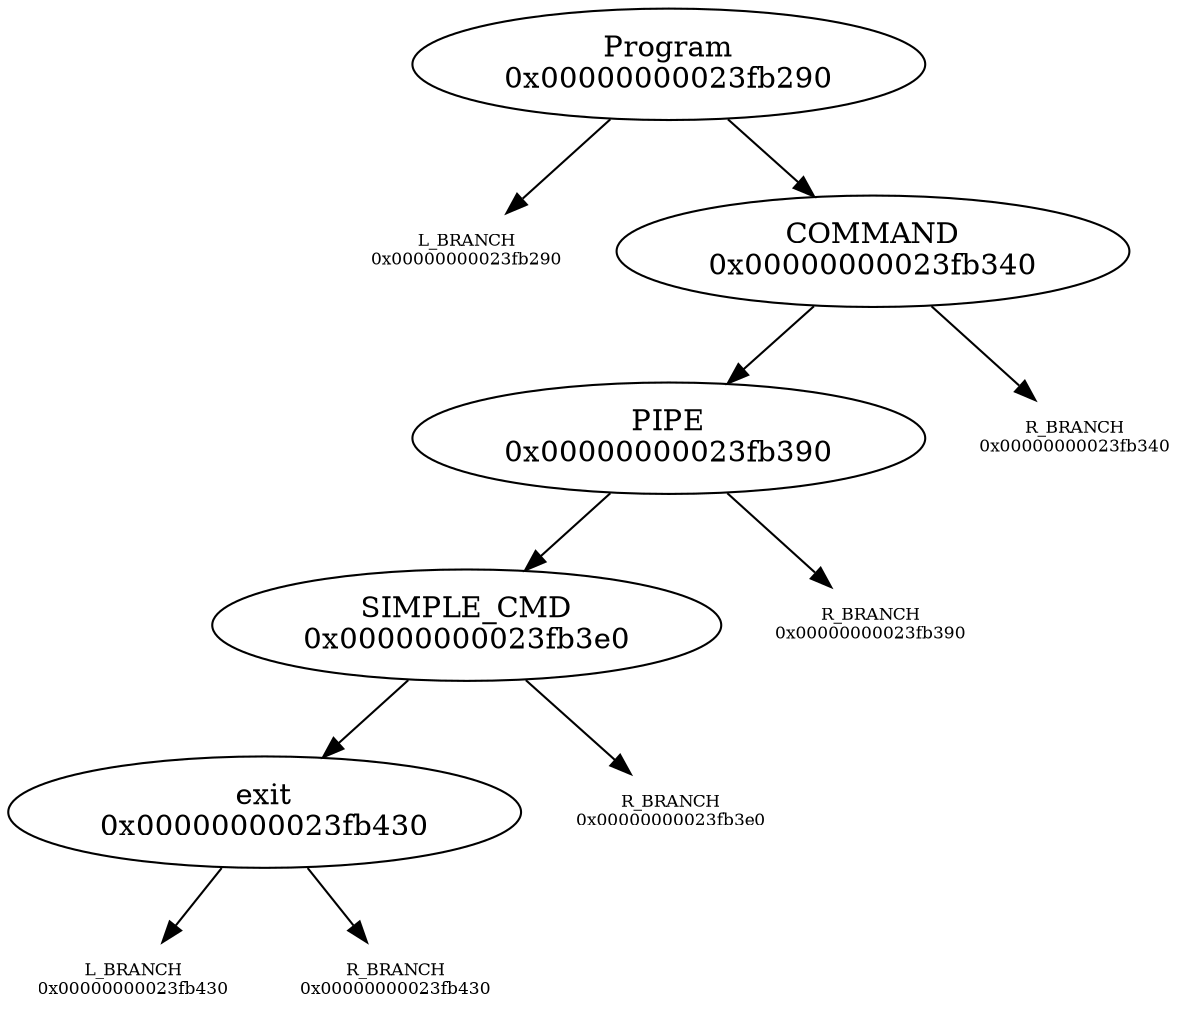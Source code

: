 digraph graphname {
"Program\n0x00000000023fb290" -> "L_BRANCH\n0x00000000023fb290";
"L_BRANCH\n0x00000000023fb290" [shape=none fontsize=8]
"Program\n0x00000000023fb290" -> "COMMAND\n0x00000000023fb340";
"COMMAND\n0x00000000023fb340" -> "PIPE\n0x00000000023fb390";
"COMMAND\n0x00000000023fb340" -> "R_BRANCH\n0x00000000023fb340";
"R_BRANCH\n0x00000000023fb340" [shape=none fontsize=8]
"PIPE\n0x00000000023fb390" -> "SIMPLE_CMD\n0x00000000023fb3e0";
"PIPE\n0x00000000023fb390" -> "R_BRANCH\n0x00000000023fb390";
"R_BRANCH\n0x00000000023fb390" [shape=none fontsize=8]
"SIMPLE_CMD\n0x00000000023fb3e0" -> "exit\n0x00000000023fb430";
"SIMPLE_CMD\n0x00000000023fb3e0" -> "R_BRANCH\n0x00000000023fb3e0";
"R_BRANCH\n0x00000000023fb3e0" [shape=none fontsize=8]
"exit\n0x00000000023fb430" -> "L_BRANCH\n0x00000000023fb430";
"L_BRANCH\n0x00000000023fb430" [shape=none fontsize=8]
"exit\n0x00000000023fb430" -> "R_BRANCH\n0x00000000023fb430";
"R_BRANCH\n0x00000000023fb430" [shape=none fontsize=8]

}